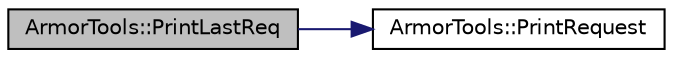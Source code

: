 digraph "ArmorTools::PrintLastReq"
{
 // LATEX_PDF_SIZE
  edge [fontname="Helvetica",fontsize="10",labelfontname="Helvetica",labelfontsize="10"];
  node [fontname="Helvetica",fontsize="10",shape=record];
  rankdir="LR";
  Node1 [label="ArmorTools::PrintLastReq",height=0.2,width=0.4,color="black", fillcolor="grey75", style="filled", fontcolor="black",tooltip="print the last request"];
  Node1 -> Node2 [color="midnightblue",fontsize="10",style="solid",fontname="Helvetica"];
  Node2 [label="ArmorTools::PrintRequest",height=0.2,width=0.4,color="black", fillcolor="white", style="filled",URL="$a00174_a451163e1278ec49f4d214b33111d166d.html#a451163e1278ec49f4d214b33111d166d",tooltip="print a request to the screen."];
}
